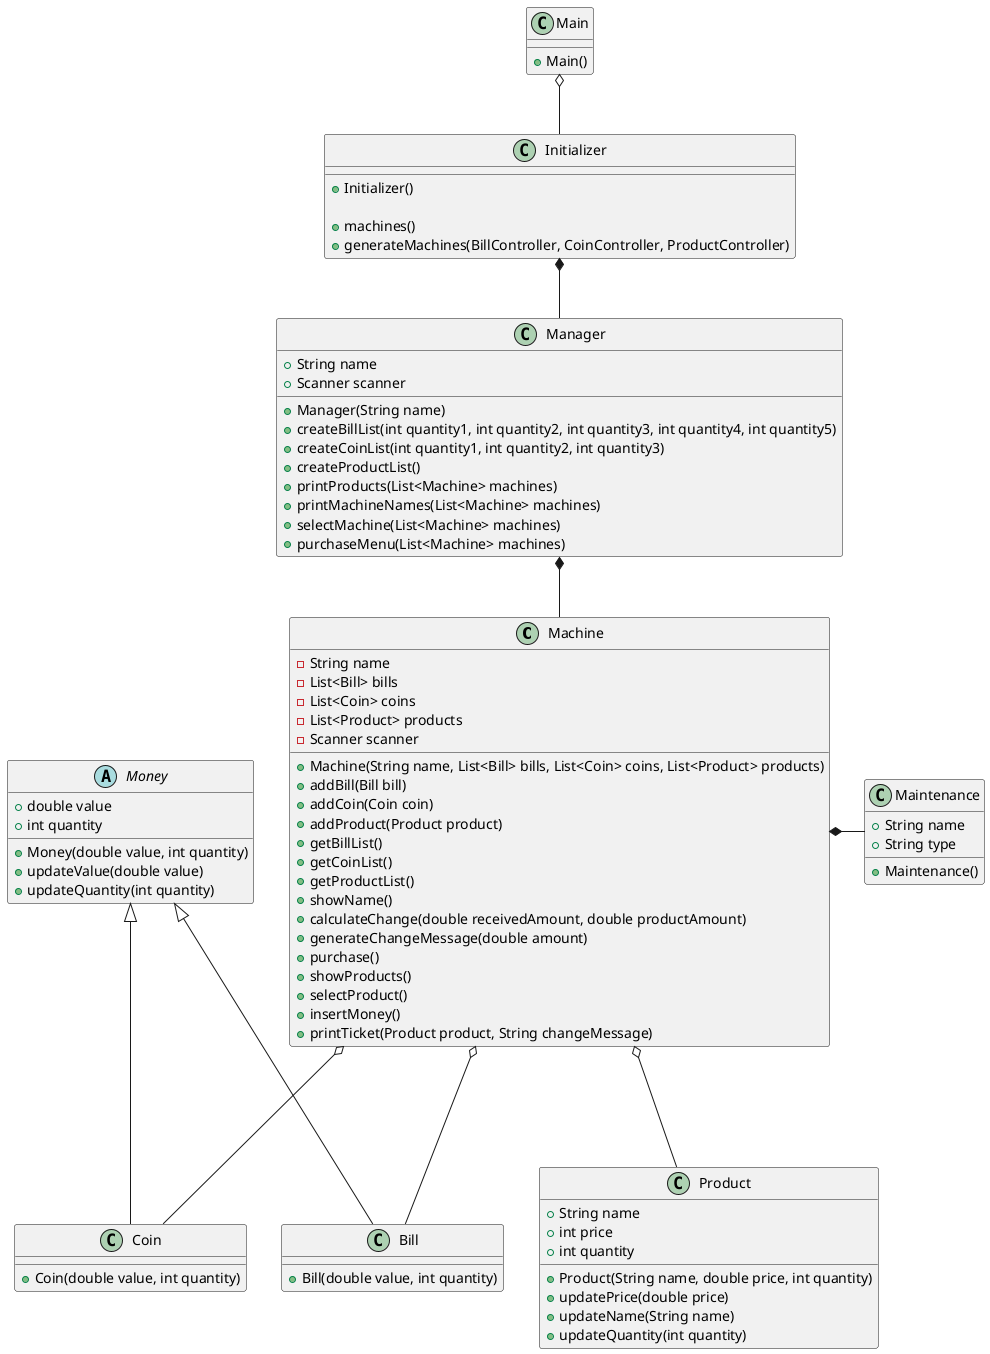 @startuml class
class Machine {
    - String name
    - List<Bill> bills
    - List<Coin> coins
    - List<Product> products
    - Scanner scanner

    + Machine(String name, List<Bill> bills, List<Coin> coins, List<Product> products)
    + addBill(Bill bill)
    + addCoin(Coin coin)
    + addProduct(Product product)
    + getBillList()
    + getCoinList()
    + getProductList()
    + showName()
    + calculateChange(double receivedAmount, double productAmount)
    + generateChangeMessage(double amount)
    + purchase()
    + showProducts()
    + selectProduct()
    + insertMoney()
    + printTicket(Product product, String changeMessage)
}

class Bill {
    + Bill(double value, int quantity)
}

class Coin {
    + Coin(double value, int quantity)
}

class Product {
    + String name
    + int price
    + int quantity

    + Product(String name, double price, int quantity)
    + updatePrice(double price)
    + updateName(String name)
    + updateQuantity(int quantity)
}

abstract class Money {
    + double value
    + int quantity

    + Money(double value, int quantity)
    + updateValue(double value)
    + updateQuantity(int quantity)
}

class Maintenance {
    + String name
    + String type

    + Maintenance()
}

class Initializer {
    + Initializer()

    + machines()
    + generateMachines(BillController, CoinController, ProductController)

}

class Manager {
    + String name
    + Scanner scanner

    + Manager(String name)
    + createBillList(int quantity1, int quantity2, int quantity3, int quantity4, int quantity5)
    + createCoinList(int quantity1, int quantity2, int quantity3)
    + createProductList()
    + printProducts(List<Machine> machines)
    + printMachineNames(List<Machine> machines)
    + selectMachine(List<Machine> machines)
    + purchaseMenu(List<Machine> machines)
}

class Main {
    + Main()
}

Initializer -u-o Main
Manager -u-* Initializer
Machine -u-* Manager
Machine *--r Maintenance
Machine o--- Product
Machine o--- Bill
Machine o--- Coin

Money <|--- Bill
Money <|--- Coin
@enduml
